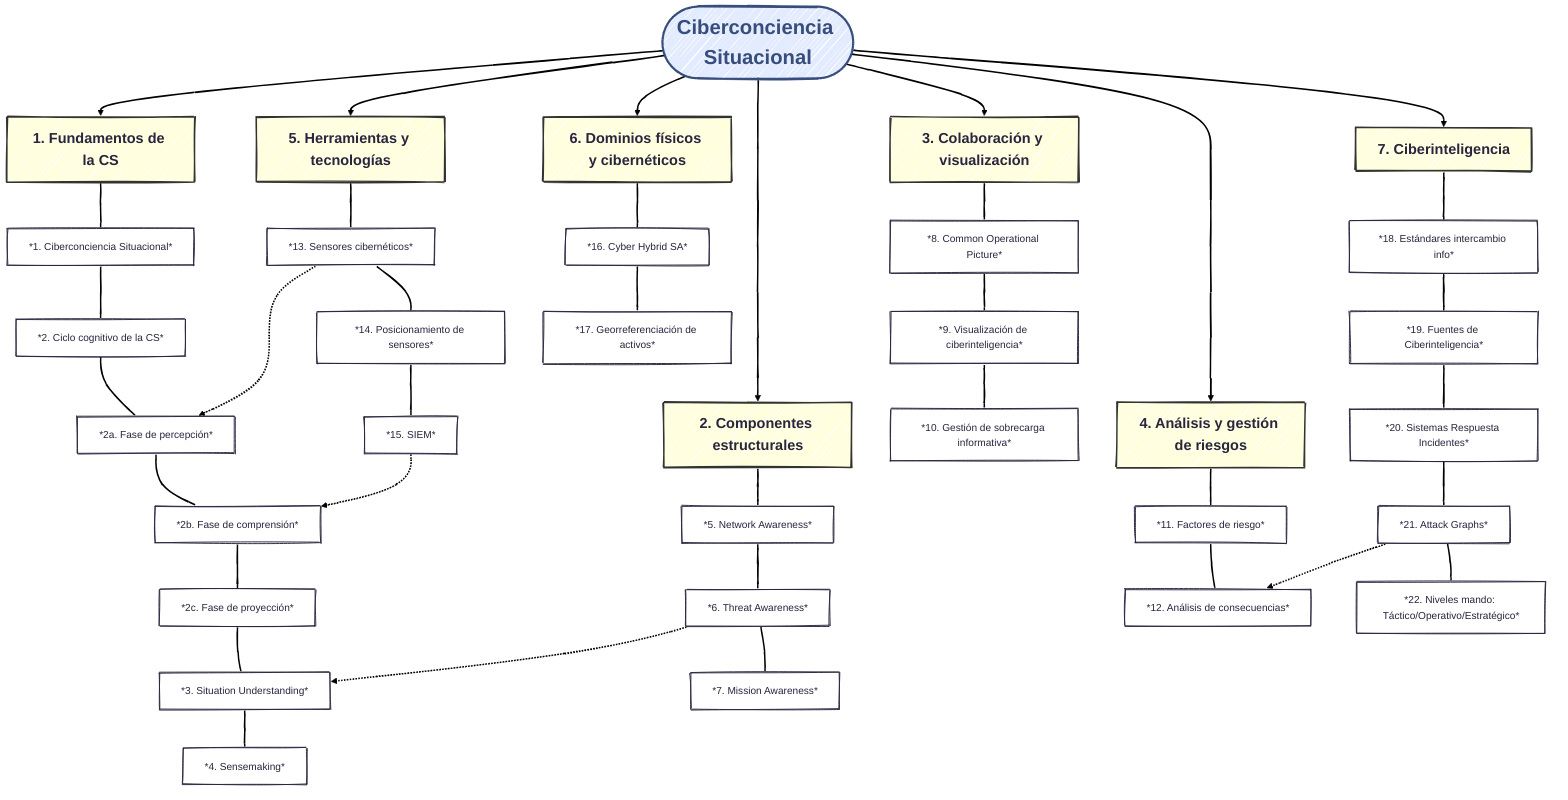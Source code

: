 ---
config:
  look: handDrawn
  theme: redux
  layout: dagre
---
flowchart TD
    CS(["Ciberconciencia Situacional"]) --> Fundamentos["<b>1. Fundamentos de la CS</b>"] & Componentes["<b>2. Componentes estructurales</b>"] & Colaboracion["<b>3. Colaboración y visualización</b>"] & Riesgos["<b>4. Análisis y gestión de riesgos</b>"] & Herramientas["<b>5. Herramientas y tecnologías</b>"] & Dominios["<b>6. Dominios físicos y cibernéticos</b>"] & Ciberinteligencia["<b>7. Ciberinteligencia</b>"]
    Fundamentos --- C1["*1. Ciberconciencia Situacional*"]
    C1 --- C2["*2. Ciclo cognitivo de la CS*"]
    C2 --- C2A["*2a. Fase de percepción*"]
    C2A --- C2B["*2b. Fase de comprensión*"]
    C2B --- C2C["*2c. Fase de proyección*"]
    C2C --- C3["*3. Situation Understanding*"]
    C3 --- C4["*4. Sensemaking*"]
    Componentes --- C5["*5. Network Awareness*"]
    C5 --- C6["*6. Threat Awareness*"]
    C6 --- C7["*7. Mission Awareness*"]
    Colaboracion --- C8["*8. Common Operational Picture*"]
    C8 --- C9["*9. Visualización de ciberinteligencia*"]
    C9 --- C10["*10. Gestión de sobrecarga informativa*"]
    Riesgos --- C11["*11. Factores de riesgo*"]
    C11 --- C12["*12. Análisis de consecuencias*"]
    Herramientas --- C13["*13. Sensores cibernéticos*"]
    C13 --- C14["*14. Posicionamiento de sensores*"]
    C14 --- C15["*15. SIEM*"]
    Dominios --- C16["*16. Cyber Hybrid SA*"]
    C16 --- C17["*17. Georreferenciación de activos*"]
    Ciberinteligencia --- C18["*18. Estándares intercambio info*"]
    C18 --- C19["*19. Fuentes de Ciberinteligencia*"]
    C19 --- C20["*20. Sistemas Respuesta Incidentes*"]
    C20 --- C21["*21. Attack Graphs*"]
    C21 --- C22["*22. Niveles mando: Táctico/Operativo/Estratégico*"]
    C6 -.-> C3
    C21 -.-> C12
    C13 -.-> C2A
    C15 -.-> C2B
     CS:::sectionNode
     CS:::Sky
     Fundamentos:::sectionNode
     Componentes:::sectionNode
     Colaboracion:::sectionNode
     Riesgos:::sectionNode
     Herramientas:::sectionNode
     Dominios:::sectionNode
     Ciberinteligencia:::sectionNode
    classDef sectionNode font-size:20px, font-weight:bold, stroke:#333, fill:#ffffde, stroke-width:2px, rx:10, ry:10
    classDef Sky font-size:28px, stroke-width:3px, stroke-dasharray:none, stroke:#374D7C, fill:#E2EBFF, color:#374D7C, rx:25, ry:25